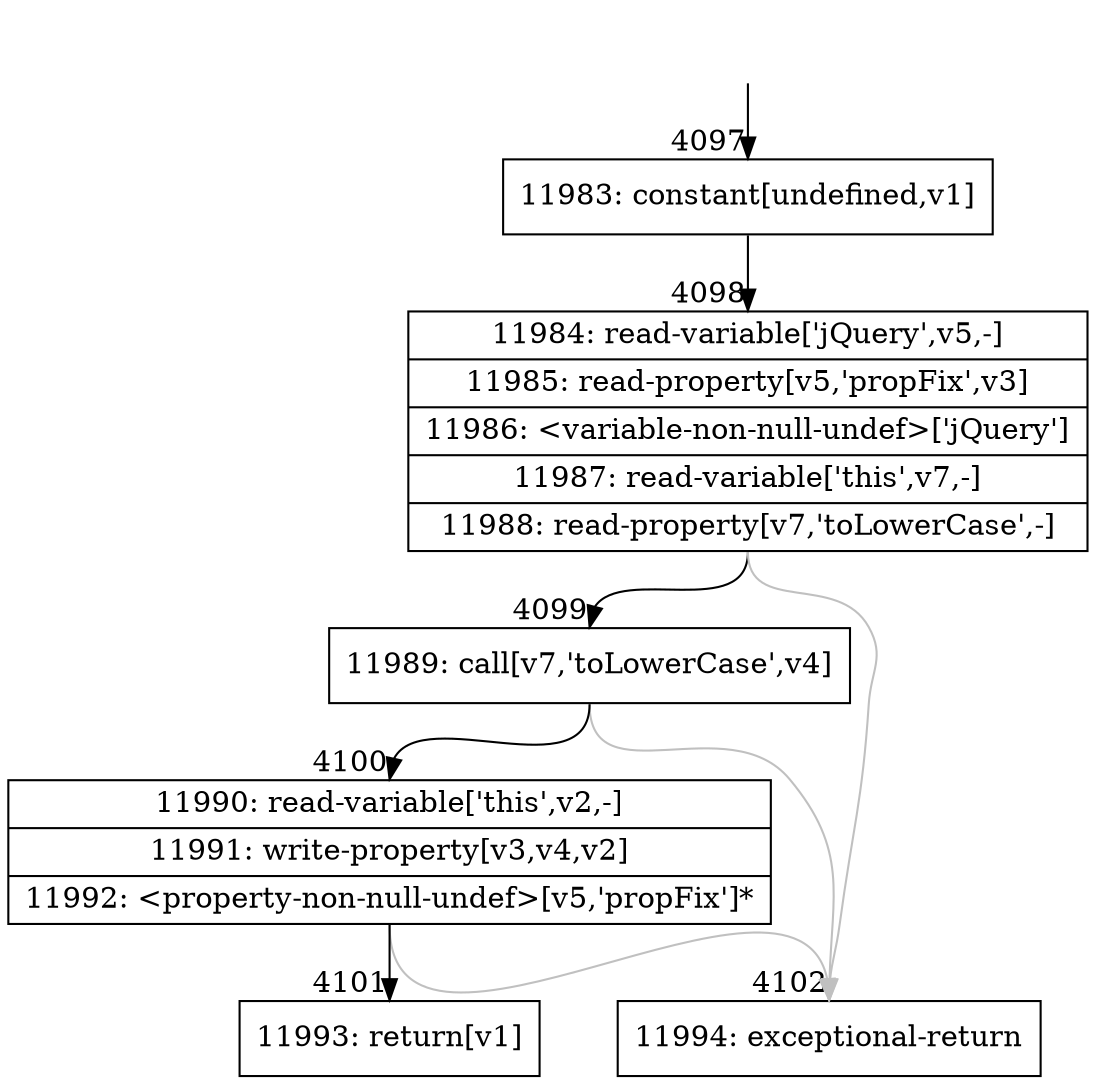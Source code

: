 digraph {
rankdir="TD"
BB_entry271[shape=none,label=""];
BB_entry271 -> BB4097 [tailport=s, headport=n, headlabel="    4097"]
BB4097 [shape=record label="{11983: constant[undefined,v1]}" ] 
BB4097 -> BB4098 [tailport=s, headport=n, headlabel="      4098"]
BB4098 [shape=record label="{11984: read-variable['jQuery',v5,-]|11985: read-property[v5,'propFix',v3]|11986: \<variable-non-null-undef\>['jQuery']|11987: read-variable['this',v7,-]|11988: read-property[v7,'toLowerCase',-]}" ] 
BB4098 -> BB4099 [tailport=s, headport=n, headlabel="      4099"]
BB4098 -> BB4102 [tailport=s, headport=n, color=gray, headlabel="      4102"]
BB4099 [shape=record label="{11989: call[v7,'toLowerCase',v4]}" ] 
BB4099 -> BB4100 [tailport=s, headport=n, headlabel="      4100"]
BB4099 -> BB4102 [tailport=s, headport=n, color=gray]
BB4100 [shape=record label="{11990: read-variable['this',v2,-]|11991: write-property[v3,v4,v2]|11992: \<property-non-null-undef\>[v5,'propFix']*}" ] 
BB4100 -> BB4101 [tailport=s, headport=n, headlabel="      4101"]
BB4100 -> BB4102 [tailport=s, headport=n, color=gray]
BB4101 [shape=record label="{11993: return[v1]}" ] 
BB4102 [shape=record label="{11994: exceptional-return}" ] 
}
